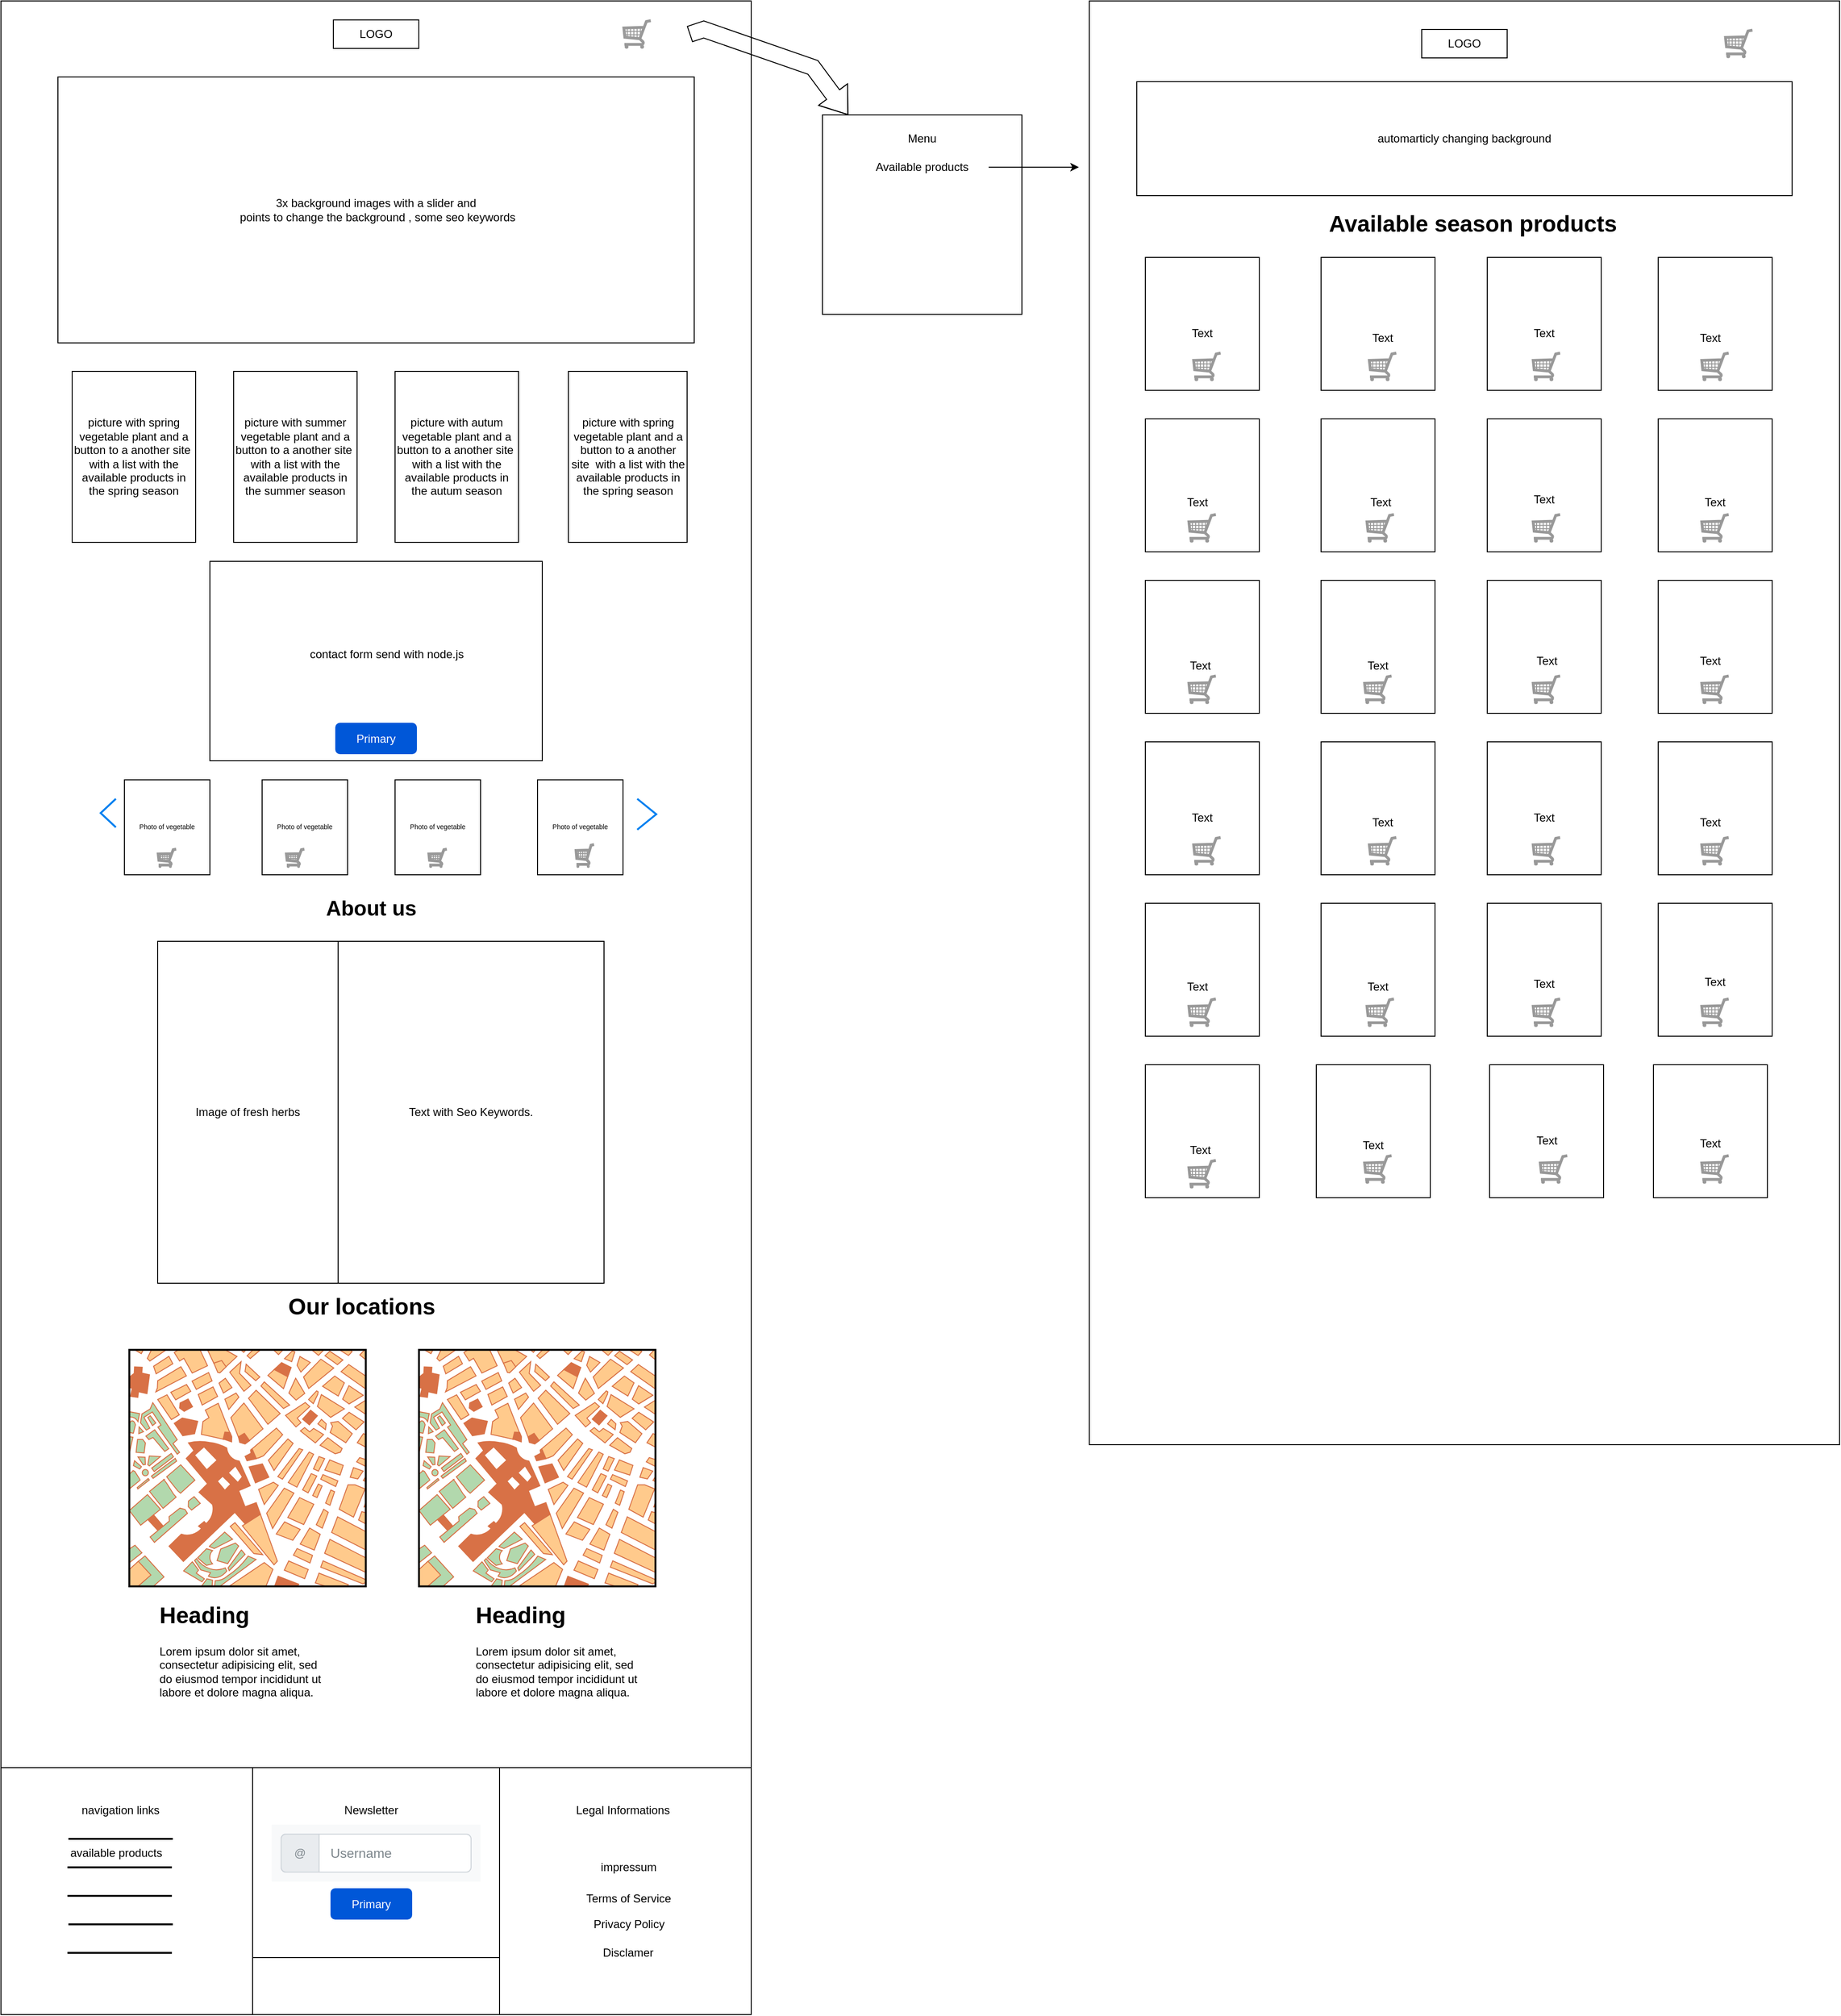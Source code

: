 <mxfile version="21.3.4" type="github">
  <diagram name="Page-1" id="hbl_of-68QhlwRTPB4iv">
    <mxGraphModel dx="2284" dy="1854" grid="1" gridSize="10" guides="1" tooltips="1" connect="1" arrows="1" fold="1" page="1" pageScale="1" pageWidth="850" pageHeight="1100" math="0" shadow="0">
      <root>
        <mxCell id="0" />
        <mxCell id="1" parent="0" />
        <mxCell id="JUChnPV1bCG0qRwm4uNy-1" value="&lt;h1 style=&quot;font-size: 22px;&quot; align=&quot;left&quot;&gt;&lt;b&gt;&amp;nbsp;&amp;nbsp;&amp;nbsp;&amp;nbsp;&amp;nbsp;&amp;nbsp;&amp;nbsp;&amp;nbsp;&amp;nbsp;&amp;nbsp;&amp;nbsp;&amp;nbsp;&amp;nbsp;&amp;nbsp;&amp;nbsp;&amp;nbsp;&amp;nbsp;&amp;nbsp;&amp;nbsp;&amp;nbsp;&amp;nbsp;&amp;nbsp;&amp;nbsp;&amp;nbsp;&amp;nbsp;&amp;nbsp;&amp;nbsp;&amp;nbsp;&amp;nbsp;&amp;nbsp;&amp;nbsp;&amp;nbsp;&amp;nbsp;&amp;nbsp;&amp;nbsp;&amp;nbsp;&amp;nbsp;&amp;nbsp;&amp;nbsp;&amp;nbsp;&amp;nbsp;&amp;nbsp;&amp;nbsp; Hot Products&lt;/b&gt;&lt;/h1&gt;" style="rounded=0;whiteSpace=wrap;html=1;align=left;" parent="1" vertex="1">
          <mxGeometry x="-115" y="-230" width="790" height="2120" as="geometry" />
        </mxCell>
        <mxCell id="JUChnPV1bCG0qRwm4uNy-2" value="LOGO" style="rounded=0;whiteSpace=wrap;html=1;" parent="1" vertex="1">
          <mxGeometry x="235" y="-210" width="90" height="30" as="geometry" />
        </mxCell>
        <mxCell id="JUChnPV1bCG0qRwm4uNy-3" value="&lt;div&gt;3x background images with a slider and&lt;br&gt;&lt;/div&gt;&lt;div&gt;&amp;nbsp;points to change the background , some seo keywords&lt;br&gt;&lt;/div&gt;" style="rounded=0;whiteSpace=wrap;html=1;" parent="1" vertex="1">
          <mxGeometry x="-55" y="-150" width="670" height="280" as="geometry" />
        </mxCell>
        <mxCell id="JUChnPV1bCG0qRwm4uNy-5" value="" style="verticalLabelPosition=bottom;shadow=0;dashed=0;align=center;html=1;verticalAlign=top;strokeWidth=1;shape=mxgraph.mockup.misc.shoppingCart;strokeColor=#999999;" parent="1" vertex="1">
          <mxGeometry x="1340" y="-90" width="30" height="30" as="geometry" />
        </mxCell>
        <mxCell id="JUChnPV1bCG0qRwm4uNy-7" value="" style="shape=image;html=1;verticalAlign=top;verticalLabelPosition=bottom;labelBackgroundColor=#ffffff;imageAspect=0;aspect=fixed;image=https://cdn3.iconfinder.com/data/icons/minimalisticons/28/burger-menu-1-128.png" parent="1" vertex="1">
          <mxGeometry x="580" y="-210" width="30" height="30" as="geometry" />
        </mxCell>
        <mxCell id="JUChnPV1bCG0qRwm4uNy-9" value="picture with spring vegetable plant and a button to a another site&amp;nbsp; with a list with the available products in the spring season" style="rounded=0;whiteSpace=wrap;html=1;shadow=0;" parent="1" vertex="1">
          <mxGeometry x="-40" y="160" width="130" height="180" as="geometry" />
        </mxCell>
        <mxCell id="JUChnPV1bCG0qRwm4uNy-37" value="picture with summer vegetable plant and a button to a another site&amp;nbsp; with a list with the available products in the summer season" style="rounded=0;whiteSpace=wrap;html=1;shadow=0;" parent="1" vertex="1">
          <mxGeometry x="130" y="160" width="130" height="180" as="geometry" />
        </mxCell>
        <mxCell id="JUChnPV1bCG0qRwm4uNy-38" value="picture with autum vegetable plant and a button to a another site&amp;nbsp; with a list with the available products in the autum season" style="rounded=0;whiteSpace=wrap;html=1;shadow=0;" parent="1" vertex="1">
          <mxGeometry x="300" y="160" width="130" height="180" as="geometry" />
        </mxCell>
        <mxCell id="JUChnPV1bCG0qRwm4uNy-40" value="picture with spring vegetable plant and a button to a another site&amp;nbsp; with a list with the available products in the spring season" style="rounded=0;whiteSpace=wrap;html=1;shadow=0;" parent="1" vertex="1">
          <mxGeometry x="482.5" y="160" width="125" height="180" as="geometry" />
        </mxCell>
        <mxCell id="JUChnPV1bCG0qRwm4uNy-42" value="&lt;div&gt;&amp;nbsp;&amp;nbsp;&amp;nbsp;&amp;nbsp;&amp;nbsp;&amp;nbsp;&amp;nbsp; &amp;nbsp; &amp;nbsp; &amp;nbsp; &amp;nbsp; &amp;nbsp; &amp;nbsp; &amp;nbsp; &amp;nbsp; &amp;nbsp; &amp;nbsp; &amp;nbsp;&amp;nbsp; contact form send with node.js&lt;/div&gt;&lt;div&gt;&lt;br&gt;&lt;/div&gt;" style="rounded=0;whiteSpace=wrap;html=1;align=left;" parent="1" vertex="1">
          <mxGeometry x="105" y="360" width="350" height="210" as="geometry" />
        </mxCell>
        <mxCell id="JUChnPV1bCG0qRwm4uNy-43" value="Primary" style="rounded=1;fillColor=#0057D8;strokeColor=none;html=1;whiteSpace=wrap;fontColor=#ffffff;align=center;verticalAlign=middle;fontStyle=0;fontSize=12;sketch=0;" parent="1" vertex="1">
          <mxGeometry x="237" y="530" width="86" height="33" as="geometry" />
        </mxCell>
        <mxCell id="JUChnPV1bCG0qRwm4uNy-48" value="" style="html=1;verticalLabelPosition=bottom;labelBackgroundColor=#ffffff;verticalAlign=top;shadow=0;dashed=0;strokeWidth=2;shape=mxgraph.ios7.misc.left;strokeColor=#0080f0;" parent="1" vertex="1">
          <mxGeometry x="-10" y="610" width="16" height="30" as="geometry" />
        </mxCell>
        <mxCell id="JUChnPV1bCG0qRwm4uNy-49" value="&lt;div style=&quot;font-size: 7px;&quot; align=&quot;center&quot;&gt;Photo of vegetable&lt;br&gt;&lt;/div&gt;" style="rounded=0;whiteSpace=wrap;html=1;" parent="1" vertex="1">
          <mxGeometry x="15" y="590" width="90" height="100" as="geometry" />
        </mxCell>
        <mxCell id="JUChnPV1bCG0qRwm4uNy-50" value="&lt;div style=&quot;font-size: 7px;&quot; align=&quot;center&quot;&gt;Photo of vegetable&lt;br&gt;&lt;/div&gt;" style="rounded=0;whiteSpace=wrap;html=1;" parent="1" vertex="1">
          <mxGeometry x="160" y="590" width="90" height="100" as="geometry" />
        </mxCell>
        <mxCell id="JUChnPV1bCG0qRwm4uNy-52" value="&lt;div style=&quot;font-size: 7px;&quot; align=&quot;center&quot;&gt;Photo of vegetable&lt;br&gt;&lt;/div&gt;" style="rounded=0;whiteSpace=wrap;html=1;" parent="1" vertex="1">
          <mxGeometry x="300" y="590" width="90" height="100" as="geometry" />
        </mxCell>
        <mxCell id="JUChnPV1bCG0qRwm4uNy-53" value="&lt;div style=&quot;font-size: 7px;&quot; align=&quot;center&quot;&gt;Photo of vegetable&lt;br&gt;&lt;/div&gt;" style="rounded=0;whiteSpace=wrap;html=1;labelBackgroundColor=default;" parent="1" vertex="1">
          <mxGeometry x="450" y="590" width="90" height="100" as="geometry" />
        </mxCell>
        <mxCell id="JUChnPV1bCG0qRwm4uNy-54" value="" style="html=1;verticalLabelPosition=bottom;labelBackgroundColor=#ffffff;verticalAlign=top;shadow=0;dashed=0;strokeWidth=2;shape=mxgraph.ios7.misc.right;strokeColor=#0080f0;" parent="1" vertex="1">
          <mxGeometry x="555" y="610" width="20" height="32.5" as="geometry" />
        </mxCell>
        <mxCell id="JUChnPV1bCG0qRwm4uNy-57" value="" style="verticalLabelPosition=bottom;shadow=0;dashed=0;align=center;html=1;verticalAlign=top;strokeWidth=1;shape=mxgraph.mockup.misc.shoppingCart;strokeColor=#999999;" parent="1" vertex="1">
          <mxGeometry x="50" y="662.5" width="20" height="20" as="geometry" />
        </mxCell>
        <mxCell id="JUChnPV1bCG0qRwm4uNy-58" value="" style="verticalLabelPosition=bottom;shadow=0;dashed=0;align=center;html=1;verticalAlign=top;strokeWidth=1;shape=mxgraph.mockup.misc.shoppingCart;strokeColor=#999999;" parent="1" vertex="1">
          <mxGeometry x="185" y="662.5" width="20" height="20" as="geometry" />
        </mxCell>
        <mxCell id="JUChnPV1bCG0qRwm4uNy-59" value="" style="verticalLabelPosition=bottom;shadow=0;dashed=0;align=center;html=1;verticalAlign=top;strokeWidth=1;shape=mxgraph.mockup.misc.shoppingCart;strokeColor=#999999;" parent="1" vertex="1">
          <mxGeometry x="335" y="662.5" width="20" height="20" as="geometry" />
        </mxCell>
        <mxCell id="JUChnPV1bCG0qRwm4uNy-61" value="" style="verticalLabelPosition=bottom;shadow=0;dashed=0;align=center;html=1;verticalAlign=top;strokeWidth=1;shape=mxgraph.mockup.misc.shoppingCart;strokeColor=#999999;" parent="1" vertex="1">
          <mxGeometry x="490" y="657.5" width="20" height="25" as="geometry" />
        </mxCell>
        <mxCell id="JUChnPV1bCG0qRwm4uNy-63" value="&lt;h1 style=&quot;font-size: 23px;&quot;&gt;&lt;font size=&quot;1&quot;&gt;&lt;b&gt;&lt;font style=&quot;font-size: 22px;&quot;&gt;About us&lt;/font&gt;&lt;/b&gt;&lt;/font&gt;&lt;/h1&gt;" style="text;html=1;strokeColor=none;fillColor=none;align=center;verticalAlign=middle;whiteSpace=wrap;rounded=0;" parent="1" vertex="1">
          <mxGeometry x="195" y="710" width="160" height="30" as="geometry" />
        </mxCell>
        <mxCell id="JUChnPV1bCG0qRwm4uNy-64" value="Image of fresh herbs" style="rounded=0;whiteSpace=wrap;html=1;" parent="1" vertex="1">
          <mxGeometry x="50" y="760" width="190" height="360" as="geometry" />
        </mxCell>
        <mxCell id="JUChnPV1bCG0qRwm4uNy-65" value="Text with Seo Keywords." style="rounded=0;whiteSpace=wrap;html=1;" parent="1" vertex="1">
          <mxGeometry x="240" y="760" width="280" height="360" as="geometry" />
        </mxCell>
        <mxCell id="JUChnPV1bCG0qRwm4uNy-70" value="" style="verticalLabelPosition=bottom;shadow=0;dashed=0;align=center;html=1;verticalAlign=top;strokeWidth=1;shape=mxgraph.mockup.misc.map;" parent="1" vertex="1">
          <mxGeometry x="20" y="1190" width="250" height="250" as="geometry" />
        </mxCell>
        <mxCell id="JUChnPV1bCG0qRwm4uNy-71" value="" style="verticalLabelPosition=bottom;shadow=0;dashed=0;align=center;html=1;verticalAlign=top;strokeWidth=1;shape=mxgraph.mockup.misc.map;" parent="1" vertex="1">
          <mxGeometry x="325" y="1190" width="250" height="250" as="geometry" />
        </mxCell>
        <mxCell id="JUChnPV1bCG0qRwm4uNy-74" value="&lt;h1&gt;Heading&lt;/h1&gt;&lt;p&gt;Lorem ipsum dolor sit amet, consectetur adipisicing elit, sed do eiusmod tempor incididunt ut labore et dolore magna aliqua.&lt;/p&gt;" style="text;html=1;strokeColor=none;fillColor=none;spacing=5;spacingTop=-20;whiteSpace=wrap;overflow=hidden;rounded=0;" parent="1" vertex="1">
          <mxGeometry x="47" y="1450" width="190" height="120" as="geometry" />
        </mxCell>
        <mxCell id="JUChnPV1bCG0qRwm4uNy-75" value="&lt;h1&gt;Heading&lt;/h1&gt;&lt;p&gt;Lorem ipsum dolor sit amet, consectetur adipisicing elit, sed do eiusmod tempor incididunt ut labore et dolore magna aliqua.&lt;/p&gt;" style="text;html=1;strokeColor=none;fillColor=none;spacing=5;spacingTop=-20;whiteSpace=wrap;overflow=hidden;rounded=0;" parent="1" vertex="1">
          <mxGeometry x="380" y="1450" width="190" height="120" as="geometry" />
        </mxCell>
        <mxCell id="JUChnPV1bCG0qRwm4uNy-77" value="" style="rounded=0;whiteSpace=wrap;html=1;movable=0;resizable=0;rotatable=0;deletable=0;editable=0;locked=1;connectable=0;" parent="1" vertex="1">
          <mxGeometry x="-115" y="1630" width="790" height="260" as="geometry" />
        </mxCell>
        <mxCell id="JUChnPV1bCG0qRwm4uNy-83" value="" style="rounded=0;whiteSpace=wrap;html=1;" parent="1" vertex="1">
          <mxGeometry x="410" y="1630" width="265" height="260" as="geometry" />
        </mxCell>
        <mxCell id="JUChnPV1bCG0qRwm4uNy-85" value="" style="rounded=0;whiteSpace=wrap;html=1;" parent="1" vertex="1">
          <mxGeometry x="-115" y="1630" width="265" height="260" as="geometry" />
        </mxCell>
        <mxCell id="JUChnPV1bCG0qRwm4uNy-87" value="&lt;div&gt;navigation links&lt;/div&gt;" style="text;html=1;strokeColor=none;fillColor=none;align=center;verticalAlign=middle;whiteSpace=wrap;rounded=0;" parent="1" vertex="1">
          <mxGeometry x="-39" y="1660" width="100" height="30" as="geometry" />
        </mxCell>
        <mxCell id="JUChnPV1bCG0qRwm4uNy-89" value="" style="line;strokeWidth=2;direction=south;html=1;rotation=90;" parent="1" vertex="1">
          <mxGeometry x="6" y="1650" width="10" height="110" as="geometry" />
        </mxCell>
        <mxCell id="JUChnPV1bCG0qRwm4uNy-90" value="" style="line;strokeWidth=2;direction=south;html=1;rotation=90;" parent="1" vertex="1">
          <mxGeometry x="5" y="1680" width="10" height="110" as="geometry" />
        </mxCell>
        <mxCell id="JUChnPV1bCG0qRwm4uNy-91" value="" style="line;strokeWidth=2;direction=south;html=1;rotation=90;" parent="1" vertex="1">
          <mxGeometry x="5" y="1710" width="10" height="110" as="geometry" />
        </mxCell>
        <mxCell id="JUChnPV1bCG0qRwm4uNy-93" value="" style="line;strokeWidth=2;direction=south;html=1;rotation=90;" parent="1" vertex="1">
          <mxGeometry x="6" y="1740" width="10" height="110" as="geometry" />
        </mxCell>
        <mxCell id="JUChnPV1bCG0qRwm4uNy-94" value="" style="line;strokeWidth=2;direction=south;html=1;rotation=90;" parent="1" vertex="1">
          <mxGeometry x="5" y="1770" width="10" height="110" as="geometry" />
        </mxCell>
        <mxCell id="JUChnPV1bCG0qRwm4uNy-95" value="&lt;div&gt;Newsletter&lt;/div&gt;" style="text;html=1;strokeColor=none;fillColor=none;align=center;verticalAlign=middle;whiteSpace=wrap;rounded=0;" parent="1" vertex="1">
          <mxGeometry x="245" y="1660" width="60" height="30" as="geometry" />
        </mxCell>
        <mxCell id="JUChnPV1bCG0qRwm4uNy-96" value="" style="html=1;shadow=0;dashed=0;fillColor=#F8F9FA;strokeColor=none;fontSize=16;fontColor=#181819;align=left;spacing=15;" parent="1" vertex="1">
          <mxGeometry x="170" y="1690" width="220" height="60" as="geometry" />
        </mxCell>
        <mxCell id="JUChnPV1bCG0qRwm4uNy-97" value="Username" style="html=1;shadow=0;dashed=0;shape=mxgraph.bootstrap.rrect;rSize=5;strokeColor=#CED4DA;html=1;whiteSpace=wrap;fillColor=#FFFFFF;fontColor=#7D868C;align=left;spacingLeft=50;fontSize=14;" parent="JUChnPV1bCG0qRwm4uNy-96" vertex="1">
          <mxGeometry width="200" height="40" relative="1" as="geometry">
            <mxPoint x="10" y="10" as="offset" />
          </mxGeometry>
        </mxCell>
        <mxCell id="JUChnPV1bCG0qRwm4uNy-98" value="@" style="html=1;shadow=0;dashed=0;shape=mxgraph.bootstrap.leftButton;strokeColor=inherit;gradientColor=inherit;fontColor=inherit;fillColor=#E9ECEF;rSize=5;perimeter=none;whiteSpace=wrap;resizeHeight=1;" parent="JUChnPV1bCG0qRwm4uNy-97" vertex="1">
          <mxGeometry width="40" height="40" relative="1" as="geometry" />
        </mxCell>
        <mxCell id="JUChnPV1bCG0qRwm4uNy-99" value="Primary" style="rounded=1;fillColor=#0057D8;strokeColor=none;html=1;whiteSpace=wrap;fontColor=#ffffff;align=center;verticalAlign=middle;fontStyle=0;fontSize=12;sketch=0;" parent="1" vertex="1">
          <mxGeometry x="232" y="1757" width="86" height="33" as="geometry" />
        </mxCell>
        <mxCell id="JUChnPV1bCG0qRwm4uNy-100" value="Legal Informations" style="text;html=1;strokeColor=none;fillColor=none;align=center;verticalAlign=middle;whiteSpace=wrap;rounded=0;" parent="1" vertex="1">
          <mxGeometry x="455" y="1660" width="170" height="30" as="geometry" />
        </mxCell>
        <mxCell id="JUChnPV1bCG0qRwm4uNy-101" value="impressum" style="text;html=1;strokeColor=none;fillColor=none;align=center;verticalAlign=middle;whiteSpace=wrap;rounded=0;" parent="1" vertex="1">
          <mxGeometry x="516" y="1720" width="60" height="30" as="geometry" />
        </mxCell>
        <mxCell id="JUChnPV1bCG0qRwm4uNy-102" value="&#xa;Terms of Service &#xa;&#xa;" style="text;html=1;strokeColor=none;fillColor=none;align=center;verticalAlign=middle;whiteSpace=wrap;rounded=0;" parent="1" vertex="1">
          <mxGeometry x="491" y="1760" width="110" height="30" as="geometry" />
        </mxCell>
        <mxCell id="JUChnPV1bCG0qRwm4uNy-104" value="Privacy Policy" style="text;html=1;strokeColor=none;fillColor=none;align=center;verticalAlign=middle;whiteSpace=wrap;rounded=0;" parent="1" vertex="1">
          <mxGeometry x="484.5" y="1780" width="123" height="30" as="geometry" />
        </mxCell>
        <mxCell id="JUChnPV1bCG0qRwm4uNy-105" value="Disclamer" style="text;html=1;strokeColor=none;fillColor=none;align=center;verticalAlign=middle;whiteSpace=wrap;rounded=0;" parent="1" vertex="1">
          <mxGeometry x="493.5" y="1810" width="103" height="30" as="geometry" />
        </mxCell>
        <mxCell id="M7QnpnwaKDsf6OKi_bXH-1" value="" style="shape=flexArrow;endArrow=classic;html=1;rounded=0;width=17;endSize=8.4;exitX=1;exitY=0.5;exitDx=0;exitDy=0;" edge="1" parent="1" source="JUChnPV1bCG0qRwm4uNy-7" target="M7QnpnwaKDsf6OKi_bXH-2">
          <mxGeometry width="50" height="50" relative="1" as="geometry">
            <mxPoint x="615" y="-180" as="sourcePoint" />
            <mxPoint x="870" y="-130" as="targetPoint" />
            <Array as="points">
              <mxPoint x="625" y="-200" />
              <mxPoint x="740" y="-160" />
            </Array>
          </mxGeometry>
        </mxCell>
        <mxCell id="M7QnpnwaKDsf6OKi_bXH-2" value="&lt;span style=&quot;white-space: pre;&quot;&gt; &lt;/span&gt;" style="rounded=0;whiteSpace=wrap;html=1;" vertex="1" parent="1">
          <mxGeometry x="750" y="-110" width="210" height="210" as="geometry" />
        </mxCell>
        <mxCell id="M7QnpnwaKDsf6OKi_bXH-3" value="Menu" style="text;html=1;strokeColor=none;fillColor=none;align=center;verticalAlign=middle;whiteSpace=wrap;rounded=0;" vertex="1" parent="1">
          <mxGeometry x="825" y="-100" width="60" height="30" as="geometry" />
        </mxCell>
        <mxCell id="M7QnpnwaKDsf6OKi_bXH-5" value="Available products" style="text;html=1;strokeColor=none;fillColor=none;align=center;verticalAlign=middle;whiteSpace=wrap;rounded=0;" vertex="1" parent="1">
          <mxGeometry x="785" y="-70" width="140" height="30" as="geometry" />
        </mxCell>
        <mxCell id="M7QnpnwaKDsf6OKi_bXH-7" value="" style="endArrow=classic;html=1;rounded=0;exitX=1;exitY=0.5;exitDx=0;exitDy=0;" edge="1" parent="1" source="M7QnpnwaKDsf6OKi_bXH-5">
          <mxGeometry width="50" height="50" relative="1" as="geometry">
            <mxPoint x="930" y="-55" as="sourcePoint" />
            <mxPoint x="1020" y="-55" as="targetPoint" />
          </mxGeometry>
        </mxCell>
        <mxCell id="M7QnpnwaKDsf6OKi_bXH-9" value="&lt;h1 style=&quot;font-size: 22px;&quot; align=&quot;left&quot;&gt;&lt;b&gt;&amp;nbsp;&amp;nbsp;&amp;nbsp;&amp;nbsp;&amp;nbsp;&amp;nbsp;&amp;nbsp;&amp;nbsp;&amp;nbsp;&amp;nbsp;&amp;nbsp;&amp;nbsp;&amp;nbsp;&amp;nbsp;&amp;nbsp;&amp;nbsp;&amp;nbsp;&amp;nbsp;&amp;nbsp;&amp;nbsp;&amp;nbsp;&amp;nbsp;&amp;nbsp;&amp;nbsp;&amp;nbsp;&amp;nbsp;&amp;nbsp;&amp;nbsp;&amp;nbsp;&amp;nbsp;&amp;nbsp;&amp;nbsp;&amp;nbsp;&amp;nbsp;&amp;nbsp;&amp;nbsp;&amp;nbsp;&amp;nbsp;&amp;nbsp;&amp;nbsp;&amp;nbsp;&amp;nbsp; &lt;br&gt;&lt;/b&gt;&lt;/h1&gt;" style="rounded=0;whiteSpace=wrap;html=1;align=left;" vertex="1" parent="1">
          <mxGeometry x="1031" y="-230" width="790" height="1520" as="geometry" />
        </mxCell>
        <mxCell id="M7QnpnwaKDsf6OKi_bXH-10" value="LOGO" style="rounded=0;whiteSpace=wrap;html=1;" vertex="1" parent="1">
          <mxGeometry x="1381" y="-200" width="90" height="30" as="geometry" />
        </mxCell>
        <mxCell id="M7QnpnwaKDsf6OKi_bXH-11" value="" style="verticalLabelPosition=bottom;shadow=0;dashed=0;align=center;html=1;verticalAlign=top;strokeWidth=1;shape=mxgraph.mockup.misc.shoppingCart;strokeColor=#999999;" vertex="1" parent="1">
          <mxGeometry x="540" y="-210" width="30" height="30" as="geometry" />
        </mxCell>
        <mxCell id="M7QnpnwaKDsf6OKi_bXH-13" value="automarticly changing background" style="rounded=0;whiteSpace=wrap;html=1;" vertex="1" parent="1">
          <mxGeometry x="1081" y="-145" width="690" height="120" as="geometry" />
        </mxCell>
        <mxCell id="M7QnpnwaKDsf6OKi_bXH-14" value="" style="shape=image;html=1;verticalAlign=top;verticalLabelPosition=bottom;labelBackgroundColor=#ffffff;imageAspect=0;aspect=fixed;image=https://cdn3.iconfinder.com/data/icons/minimalisticons/28/burger-menu-1-128.png" vertex="1" parent="1">
          <mxGeometry x="1730" y="-200" width="30" height="30" as="geometry" />
        </mxCell>
        <mxCell id="M7QnpnwaKDsf6OKi_bXH-16" value="" style="rounded=0;whiteSpace=wrap;html=1;" vertex="1" parent="1">
          <mxGeometry x="1090" y="40" width="120" height="140" as="geometry" />
        </mxCell>
        <mxCell id="M7QnpnwaKDsf6OKi_bXH-17" value="" style="rounded=0;whiteSpace=wrap;html=1;" vertex="1" parent="1">
          <mxGeometry x="1275" y="40" width="120" height="140" as="geometry" />
        </mxCell>
        <mxCell id="M7QnpnwaKDsf6OKi_bXH-18" value="" style="rounded=0;whiteSpace=wrap;html=1;" vertex="1" parent="1">
          <mxGeometry x="1450" y="40" width="120" height="140" as="geometry" />
        </mxCell>
        <mxCell id="M7QnpnwaKDsf6OKi_bXH-19" value="" style="rounded=0;whiteSpace=wrap;html=1;" vertex="1" parent="1">
          <mxGeometry x="1630" y="40" width="120" height="140" as="geometry" />
        </mxCell>
        <mxCell id="M7QnpnwaKDsf6OKi_bXH-20" value="&lt;h1&gt;Available season products&lt;/h1&gt;" style="text;html=1;strokeColor=none;fillColor=none;align=center;verticalAlign=middle;whiteSpace=wrap;rounded=0;" vertex="1" parent="1">
          <mxGeometry x="1265" y="-10" width="340" height="30" as="geometry" />
        </mxCell>
        <mxCell id="M7QnpnwaKDsf6OKi_bXH-21" value="" style="shape=image;html=1;verticalAlign=top;verticalLabelPosition=bottom;labelBackgroundColor=#ffffff;imageAspect=0;aspect=fixed;image=https://cdn4.iconfinder.com/data/icons/fruits-and-veggies-2/219/fruits-and-veggies-icons_apple-128.png" vertex="1" parent="1">
          <mxGeometry x="1125" y="50" width="50" height="50" as="geometry" />
        </mxCell>
        <mxCell id="M7QnpnwaKDsf6OKi_bXH-22" value="" style="shape=image;html=1;verticalAlign=top;verticalLabelPosition=bottom;labelBackgroundColor=#ffffff;imageAspect=0;aspect=fixed;image=https://cdn4.iconfinder.com/data/icons/fruits-and-veggies-2/242/fruits-and-veggies-icons_orange-128.png" vertex="1" parent="1">
          <mxGeometry x="1310" y="50" width="55" height="55" as="geometry" />
        </mxCell>
        <mxCell id="M7QnpnwaKDsf6OKi_bXH-24" value="" style="shape=image;html=1;verticalAlign=top;verticalLabelPosition=bottom;labelBackgroundColor=#ffffff;imageAspect=0;aspect=fixed;image=https://cdn4.iconfinder.com/data/icons/fruits-and-veggies-2/196/fruits-and-veggies-icons_peach-128.png" vertex="1" parent="1">
          <mxGeometry x="1485" y="52.5" width="50" height="50" as="geometry" />
        </mxCell>
        <mxCell id="M7QnpnwaKDsf6OKi_bXH-25" value="" style="shape=image;html=1;verticalAlign=top;verticalLabelPosition=bottom;labelBackgroundColor=#ffffff;imageAspect=0;aspect=fixed;image=https://cdn4.iconfinder.com/data/icons/fruits-and-veggies-2/180/fruits-and-veggies-icons_kiwi-128.png" vertex="1" parent="1">
          <mxGeometry x="1665" y="55" width="50" height="50" as="geometry" />
        </mxCell>
        <mxCell id="M7QnpnwaKDsf6OKi_bXH-27" value="" style="verticalLabelPosition=bottom;shadow=0;dashed=0;align=center;html=1;verticalAlign=top;strokeWidth=1;shape=mxgraph.mockup.misc.shoppingCart;strokeColor=#999999;" vertex="1" parent="1">
          <mxGeometry x="1700" y="-200" width="30" height="30" as="geometry" />
        </mxCell>
        <mxCell id="M7QnpnwaKDsf6OKi_bXH-28" value="" style="verticalLabelPosition=bottom;shadow=0;dashed=0;align=center;html=1;verticalAlign=top;strokeWidth=1;shape=mxgraph.mockup.misc.shoppingCart;strokeColor=#999999;" vertex="1" parent="1">
          <mxGeometry x="1675" y="140" width="30" height="30" as="geometry" />
        </mxCell>
        <mxCell id="M7QnpnwaKDsf6OKi_bXH-29" value="" style="verticalLabelPosition=bottom;shadow=0;dashed=0;align=center;html=1;verticalAlign=top;strokeWidth=1;shape=mxgraph.mockup.misc.shoppingCart;strokeColor=#999999;" vertex="1" parent="1">
          <mxGeometry x="1497.5" y="140" width="30" height="30" as="geometry" />
        </mxCell>
        <mxCell id="M7QnpnwaKDsf6OKi_bXH-30" value="" style="verticalLabelPosition=bottom;shadow=0;dashed=0;align=center;html=1;verticalAlign=top;strokeWidth=1;shape=mxgraph.mockup.misc.shoppingCart;strokeColor=#999999;" vertex="1" parent="1">
          <mxGeometry x="1325" y="140" width="30" height="30" as="geometry" />
        </mxCell>
        <mxCell id="M7QnpnwaKDsf6OKi_bXH-31" value="" style="verticalLabelPosition=bottom;shadow=0;dashed=0;align=center;html=1;verticalAlign=top;strokeWidth=1;shape=mxgraph.mockup.misc.shoppingCart;strokeColor=#999999;" vertex="1" parent="1">
          <mxGeometry x="1140" y="140" width="30" height="30" as="geometry" />
        </mxCell>
        <mxCell id="M7QnpnwaKDsf6OKi_bXH-32" value="Text" style="text;html=1;strokeColor=none;fillColor=none;align=center;verticalAlign=middle;whiteSpace=wrap;rounded=0;" vertex="1" parent="1">
          <mxGeometry x="1120" y="105" width="60" height="30" as="geometry" />
        </mxCell>
        <mxCell id="M7QnpnwaKDsf6OKi_bXH-33" value="Text" style="text;html=1;strokeColor=none;fillColor=none;align=center;verticalAlign=middle;whiteSpace=wrap;rounded=0;" vertex="1" parent="1">
          <mxGeometry x="1310" y="110" width="60" height="30" as="geometry" />
        </mxCell>
        <mxCell id="M7QnpnwaKDsf6OKi_bXH-34" value="Text" style="text;html=1;strokeColor=none;fillColor=none;align=center;verticalAlign=middle;whiteSpace=wrap;rounded=0;" vertex="1" parent="1">
          <mxGeometry x="1480" y="105" width="60" height="30" as="geometry" />
        </mxCell>
        <mxCell id="M7QnpnwaKDsf6OKi_bXH-35" value="Text" style="text;html=1;strokeColor=none;fillColor=none;align=center;verticalAlign=middle;whiteSpace=wrap;rounded=0;" vertex="1" parent="1">
          <mxGeometry x="1655" y="110" width="60" height="30" as="geometry" />
        </mxCell>
        <mxCell id="M7QnpnwaKDsf6OKi_bXH-36" value="" style="rounded=0;whiteSpace=wrap;html=1;" vertex="1" parent="1">
          <mxGeometry x="1090" y="210" width="120" height="140" as="geometry" />
        </mxCell>
        <mxCell id="M7QnpnwaKDsf6OKi_bXH-37" value="" style="rounded=0;whiteSpace=wrap;html=1;" vertex="1" parent="1">
          <mxGeometry x="1275" y="210" width="120" height="140" as="geometry" />
        </mxCell>
        <mxCell id="M7QnpnwaKDsf6OKi_bXH-38" value="" style="rounded=0;whiteSpace=wrap;html=1;" vertex="1" parent="1">
          <mxGeometry x="1450" y="210" width="120" height="140" as="geometry" />
        </mxCell>
        <mxCell id="M7QnpnwaKDsf6OKi_bXH-39" value="" style="rounded=0;whiteSpace=wrap;html=1;" vertex="1" parent="1">
          <mxGeometry x="1630" y="210" width="120" height="140" as="geometry" />
        </mxCell>
        <mxCell id="M7QnpnwaKDsf6OKi_bXH-40" value="" style="rounded=0;whiteSpace=wrap;html=1;" vertex="1" parent="1">
          <mxGeometry x="1630" y="380" width="120" height="140" as="geometry" />
        </mxCell>
        <mxCell id="M7QnpnwaKDsf6OKi_bXH-41" value="" style="rounded=0;whiteSpace=wrap;html=1;" vertex="1" parent="1">
          <mxGeometry x="1450" y="380" width="120" height="140" as="geometry" />
        </mxCell>
        <mxCell id="M7QnpnwaKDsf6OKi_bXH-42" value="" style="rounded=0;whiteSpace=wrap;html=1;" vertex="1" parent="1">
          <mxGeometry x="1275" y="380" width="120" height="140" as="geometry" />
        </mxCell>
        <mxCell id="M7QnpnwaKDsf6OKi_bXH-43" value="" style="rounded=0;whiteSpace=wrap;html=1;" vertex="1" parent="1">
          <mxGeometry x="1090" y="380" width="120" height="140" as="geometry" />
        </mxCell>
        <mxCell id="M7QnpnwaKDsf6OKi_bXH-44" value="" style="rounded=0;whiteSpace=wrap;html=1;" vertex="1" parent="1">
          <mxGeometry x="1630" y="550" width="120" height="140" as="geometry" />
        </mxCell>
        <mxCell id="M7QnpnwaKDsf6OKi_bXH-45" value="" style="rounded=0;whiteSpace=wrap;html=1;" vertex="1" parent="1">
          <mxGeometry x="1450" y="550" width="120" height="140" as="geometry" />
        </mxCell>
        <mxCell id="M7QnpnwaKDsf6OKi_bXH-47" value="" style="rounded=0;whiteSpace=wrap;html=1;" vertex="1" parent="1">
          <mxGeometry x="1090" y="550" width="120" height="140" as="geometry" />
        </mxCell>
        <mxCell id="M7QnpnwaKDsf6OKi_bXH-48" value="" style="rounded=0;whiteSpace=wrap;html=1;" vertex="1" parent="1">
          <mxGeometry x="1090" y="720" width="120" height="140" as="geometry" />
        </mxCell>
        <mxCell id="M7QnpnwaKDsf6OKi_bXH-50" value="" style="rounded=0;whiteSpace=wrap;html=1;" vertex="1" parent="1">
          <mxGeometry x="1450" y="720" width="120" height="140" as="geometry" />
        </mxCell>
        <mxCell id="M7QnpnwaKDsf6OKi_bXH-51" value="" style="rounded=0;whiteSpace=wrap;html=1;" vertex="1" parent="1">
          <mxGeometry x="1630" y="720" width="120" height="140" as="geometry" />
        </mxCell>
        <mxCell id="M7QnpnwaKDsf6OKi_bXH-52" value="" style="shape=image;html=1;verticalAlign=top;verticalLabelPosition=bottom;labelBackgroundColor=#ffffff;imageAspect=0;aspect=fixed;image=https://cdn4.iconfinder.com/data/icons/fruits-and-veggies-2/180/fruits-and-veggies-icons_kiwi-128.png;direction=south;" vertex="1" parent="1">
          <mxGeometry x="1120" y="230" width="50" height="50" as="geometry" />
        </mxCell>
        <mxCell id="M7QnpnwaKDsf6OKi_bXH-53" value="" style="shape=image;html=1;verticalAlign=top;verticalLabelPosition=bottom;labelBackgroundColor=#ffffff;imageAspect=0;aspect=fixed;image=https://cdn4.iconfinder.com/data/icons/fruits-and-veggies-2/219/fruits-and-veggies-icons_apple-128.png" vertex="1" parent="1">
          <mxGeometry x="1310" y="227.5" width="50" height="50" as="geometry" />
        </mxCell>
        <mxCell id="M7QnpnwaKDsf6OKi_bXH-54" value="" style="shape=image;html=1;verticalAlign=top;verticalLabelPosition=bottom;labelBackgroundColor=#ffffff;imageAspect=0;aspect=fixed;image=https://cdn4.iconfinder.com/data/icons/fruits-and-veggies-2/242/fruits-and-veggies-icons_orange-128.png" vertex="1" parent="1">
          <mxGeometry x="1485" y="222.5" width="55" height="55" as="geometry" />
        </mxCell>
        <mxCell id="M7QnpnwaKDsf6OKi_bXH-55" value="" style="shape=image;html=1;verticalAlign=top;verticalLabelPosition=bottom;labelBackgroundColor=#ffffff;imageAspect=0;aspect=fixed;image=https://cdn4.iconfinder.com/data/icons/fruits-and-veggies-2/196/fruits-and-veggies-icons_peach-128.png" vertex="1" parent="1">
          <mxGeometry x="1665" y="230" width="50" height="50" as="geometry" />
        </mxCell>
        <mxCell id="M7QnpnwaKDsf6OKi_bXH-56" value="" style="shape=image;html=1;verticalAlign=top;verticalLabelPosition=bottom;labelBackgroundColor=#ffffff;imageAspect=0;aspect=fixed;image=https://cdn4.iconfinder.com/data/icons/fruits-and-veggies-2/219/fruits-and-veggies-icons_apple-128.png" vertex="1" parent="1">
          <mxGeometry x="1665" y="400" width="50" height="50" as="geometry" />
        </mxCell>
        <mxCell id="M7QnpnwaKDsf6OKi_bXH-57" value="Text" style="text;html=1;strokeColor=none;fillColor=none;align=center;verticalAlign=middle;whiteSpace=wrap;rounded=0;" vertex="1" parent="1">
          <mxGeometry x="1115" y="282.5" width="60" height="30" as="geometry" />
        </mxCell>
        <mxCell id="M7QnpnwaKDsf6OKi_bXH-58" value="Text" style="text;html=1;strokeColor=none;fillColor=none;align=center;verticalAlign=middle;whiteSpace=wrap;rounded=0;" vertex="1" parent="1">
          <mxGeometry x="1307.5" y="282.5" width="60" height="30" as="geometry" />
        </mxCell>
        <mxCell id="M7QnpnwaKDsf6OKi_bXH-59" value="Text" style="text;html=1;strokeColor=none;fillColor=none;align=center;verticalAlign=middle;whiteSpace=wrap;rounded=0;" vertex="1" parent="1">
          <mxGeometry x="1480" y="280" width="60" height="30" as="geometry" />
        </mxCell>
        <mxCell id="M7QnpnwaKDsf6OKi_bXH-60" value="Text" style="text;html=1;strokeColor=none;fillColor=none;align=center;verticalAlign=middle;whiteSpace=wrap;rounded=0;" vertex="1" parent="1">
          <mxGeometry x="1660" y="282.5" width="60" height="30" as="geometry" />
        </mxCell>
        <mxCell id="M7QnpnwaKDsf6OKi_bXH-61" value="" style="verticalLabelPosition=bottom;shadow=0;dashed=0;align=center;html=1;verticalAlign=top;strokeWidth=1;shape=mxgraph.mockup.misc.shoppingCart;strokeColor=#999999;" vertex="1" parent="1">
          <mxGeometry x="1135" y="310" width="30" height="30" as="geometry" />
        </mxCell>
        <mxCell id="M7QnpnwaKDsf6OKi_bXH-62" value="" style="verticalLabelPosition=bottom;shadow=0;dashed=0;align=center;html=1;verticalAlign=top;strokeWidth=1;shape=mxgraph.mockup.misc.shoppingCart;strokeColor=#999999;" vertex="1" parent="1">
          <mxGeometry x="1322.5" y="310" width="30" height="30" as="geometry" />
        </mxCell>
        <mxCell id="M7QnpnwaKDsf6OKi_bXH-63" value="" style="verticalLabelPosition=bottom;shadow=0;dashed=0;align=center;html=1;verticalAlign=top;strokeWidth=1;shape=mxgraph.mockup.misc.shoppingCart;strokeColor=#999999;" vertex="1" parent="1">
          <mxGeometry x="1497.5" y="310" width="30" height="30" as="geometry" />
        </mxCell>
        <mxCell id="M7QnpnwaKDsf6OKi_bXH-64" value="" style="verticalLabelPosition=bottom;shadow=0;dashed=0;align=center;html=1;verticalAlign=top;strokeWidth=1;shape=mxgraph.mockup.misc.shoppingCart;strokeColor=#999999;" vertex="1" parent="1">
          <mxGeometry x="1675" y="310" width="30" height="30" as="geometry" />
        </mxCell>
        <mxCell id="M7QnpnwaKDsf6OKi_bXH-65" value="" style="shape=image;html=1;verticalAlign=top;verticalLabelPosition=bottom;labelBackgroundColor=#ffffff;imageAspect=0;aspect=fixed;image=https://cdn4.iconfinder.com/data/icons/fruits-and-veggies-2/180/fruits-and-veggies-icons_kiwi-128.png;direction=south;" vertex="1" parent="1">
          <mxGeometry x="1487.5" y="400" width="50" height="50" as="geometry" />
        </mxCell>
        <mxCell id="M7QnpnwaKDsf6OKi_bXH-66" value="" style="shape=image;html=1;verticalAlign=top;verticalLabelPosition=bottom;labelBackgroundColor=#ffffff;imageAspect=0;aspect=fixed;image=https://cdn4.iconfinder.com/data/icons/fruits-and-veggies-2/196/fruits-and-veggies-icons_peach-128.png" vertex="1" parent="1">
          <mxGeometry x="1310" y="400" width="50" height="50" as="geometry" />
        </mxCell>
        <mxCell id="M7QnpnwaKDsf6OKi_bXH-67" value="" style="shape=image;html=1;verticalAlign=top;verticalLabelPosition=bottom;labelBackgroundColor=#ffffff;imageAspect=0;aspect=fixed;image=https://cdn4.iconfinder.com/data/icons/fruits-and-veggies-2/242/fruits-and-veggies-icons_orange-128.png" vertex="1" parent="1">
          <mxGeometry x="1122.5" y="397.5" width="55" height="55" as="geometry" />
        </mxCell>
        <mxCell id="M7QnpnwaKDsf6OKi_bXH-68" value="" style="verticalLabelPosition=bottom;shadow=0;dashed=0;align=center;html=1;verticalAlign=top;strokeWidth=1;shape=mxgraph.mockup.misc.shoppingCart;strokeColor=#999999;" vertex="1" parent="1">
          <mxGeometry x="1135" y="480" width="30" height="30" as="geometry" />
        </mxCell>
        <mxCell id="M7QnpnwaKDsf6OKi_bXH-69" value="" style="verticalLabelPosition=bottom;shadow=0;dashed=0;align=center;html=1;verticalAlign=top;strokeWidth=1;shape=mxgraph.mockup.misc.shoppingCart;strokeColor=#999999;" vertex="1" parent="1">
          <mxGeometry x="1320" y="480" width="30" height="30" as="geometry" />
        </mxCell>
        <mxCell id="M7QnpnwaKDsf6OKi_bXH-70" value="" style="verticalLabelPosition=bottom;shadow=0;dashed=0;align=center;html=1;verticalAlign=top;strokeWidth=1;shape=mxgraph.mockup.misc.shoppingCart;strokeColor=#999999;" vertex="1" parent="1">
          <mxGeometry x="1497.5" y="480" width="30" height="30" as="geometry" />
        </mxCell>
        <mxCell id="M7QnpnwaKDsf6OKi_bXH-71" value="" style="verticalLabelPosition=bottom;shadow=0;dashed=0;align=center;html=1;verticalAlign=top;strokeWidth=1;shape=mxgraph.mockup.misc.shoppingCart;strokeColor=#999999;" vertex="1" parent="1">
          <mxGeometry x="1675" y="480" width="30" height="30" as="geometry" />
        </mxCell>
        <mxCell id="M7QnpnwaKDsf6OKi_bXH-72" value="Text" style="text;html=1;strokeColor=none;fillColor=none;align=center;verticalAlign=middle;whiteSpace=wrap;rounded=0;" vertex="1" parent="1">
          <mxGeometry x="1655" y="450" width="60" height="30" as="geometry" />
        </mxCell>
        <mxCell id="M7QnpnwaKDsf6OKi_bXH-73" value="Text" style="text;html=1;strokeColor=none;fillColor=none;align=center;verticalAlign=middle;whiteSpace=wrap;rounded=0;" vertex="1" parent="1">
          <mxGeometry x="1482.5" y="450" width="60" height="30" as="geometry" />
        </mxCell>
        <mxCell id="M7QnpnwaKDsf6OKi_bXH-74" value="Text" style="text;html=1;strokeColor=none;fillColor=none;align=center;verticalAlign=middle;whiteSpace=wrap;rounded=0;" vertex="1" parent="1">
          <mxGeometry x="1305" y="455" width="60" height="30" as="geometry" />
        </mxCell>
        <mxCell id="M7QnpnwaKDsf6OKi_bXH-75" value="Text" style="text;html=1;strokeColor=none;fillColor=none;align=center;verticalAlign=middle;whiteSpace=wrap;rounded=0;" vertex="1" parent="1">
          <mxGeometry x="1117.5" y="455" width="60" height="30" as="geometry" />
        </mxCell>
        <mxCell id="M7QnpnwaKDsf6OKi_bXH-76" value="" style="rounded=0;whiteSpace=wrap;html=1;" vertex="1" parent="1">
          <mxGeometry x="1090" y="550" width="120" height="140" as="geometry" />
        </mxCell>
        <mxCell id="M7QnpnwaKDsf6OKi_bXH-77" value="" style="rounded=0;whiteSpace=wrap;html=1;" vertex="1" parent="1">
          <mxGeometry x="1275" y="550" width="120" height="140" as="geometry" />
        </mxCell>
        <mxCell id="M7QnpnwaKDsf6OKi_bXH-78" value="" style="rounded=0;whiteSpace=wrap;html=1;" vertex="1" parent="1">
          <mxGeometry x="1450" y="550" width="120" height="140" as="geometry" />
        </mxCell>
        <mxCell id="M7QnpnwaKDsf6OKi_bXH-80" value="" style="rounded=0;whiteSpace=wrap;html=1;" vertex="1" parent="1">
          <mxGeometry x="1630" y="550" width="120" height="140" as="geometry" />
        </mxCell>
        <mxCell id="M7QnpnwaKDsf6OKi_bXH-81" value="" style="shape=image;html=1;verticalAlign=top;verticalLabelPosition=bottom;labelBackgroundColor=#ffffff;imageAspect=0;aspect=fixed;image=https://cdn4.iconfinder.com/data/icons/fruits-and-veggies-2/219/fruits-and-veggies-icons_apple-128.png" vertex="1" parent="1">
          <mxGeometry x="1125" y="560" width="50" height="50" as="geometry" />
        </mxCell>
        <mxCell id="M7QnpnwaKDsf6OKi_bXH-82" value="" style="shape=image;html=1;verticalAlign=top;verticalLabelPosition=bottom;labelBackgroundColor=#ffffff;imageAspect=0;aspect=fixed;image=https://cdn4.iconfinder.com/data/icons/fruits-and-veggies-2/242/fruits-and-veggies-icons_orange-128.png" vertex="1" parent="1">
          <mxGeometry x="1310" y="560" width="55" height="55" as="geometry" />
        </mxCell>
        <mxCell id="M7QnpnwaKDsf6OKi_bXH-83" value="" style="shape=image;html=1;verticalAlign=top;verticalLabelPosition=bottom;labelBackgroundColor=#ffffff;imageAspect=0;aspect=fixed;image=https://cdn4.iconfinder.com/data/icons/fruits-and-veggies-2/196/fruits-and-veggies-icons_peach-128.png" vertex="1" parent="1">
          <mxGeometry x="1485" y="562.5" width="50" height="50" as="geometry" />
        </mxCell>
        <mxCell id="M7QnpnwaKDsf6OKi_bXH-84" value="" style="shape=image;html=1;verticalAlign=top;verticalLabelPosition=bottom;labelBackgroundColor=#ffffff;imageAspect=0;aspect=fixed;image=https://cdn4.iconfinder.com/data/icons/fruits-and-veggies-2/180/fruits-and-veggies-icons_kiwi-128.png" vertex="1" parent="1">
          <mxGeometry x="1665" y="565" width="50" height="50" as="geometry" />
        </mxCell>
        <mxCell id="M7QnpnwaKDsf6OKi_bXH-85" value="" style="verticalLabelPosition=bottom;shadow=0;dashed=0;align=center;html=1;verticalAlign=top;strokeWidth=1;shape=mxgraph.mockup.misc.shoppingCart;strokeColor=#999999;" vertex="1" parent="1">
          <mxGeometry x="1675" y="650" width="30" height="30" as="geometry" />
        </mxCell>
        <mxCell id="M7QnpnwaKDsf6OKi_bXH-86" value="" style="verticalLabelPosition=bottom;shadow=0;dashed=0;align=center;html=1;verticalAlign=top;strokeWidth=1;shape=mxgraph.mockup.misc.shoppingCart;strokeColor=#999999;" vertex="1" parent="1">
          <mxGeometry x="1497.5" y="650" width="30" height="30" as="geometry" />
        </mxCell>
        <mxCell id="M7QnpnwaKDsf6OKi_bXH-87" value="" style="verticalLabelPosition=bottom;shadow=0;dashed=0;align=center;html=1;verticalAlign=top;strokeWidth=1;shape=mxgraph.mockup.misc.shoppingCart;strokeColor=#999999;" vertex="1" parent="1">
          <mxGeometry x="1325" y="650" width="30" height="30" as="geometry" />
        </mxCell>
        <mxCell id="M7QnpnwaKDsf6OKi_bXH-88" value="" style="verticalLabelPosition=bottom;shadow=0;dashed=0;align=center;html=1;verticalAlign=top;strokeWidth=1;shape=mxgraph.mockup.misc.shoppingCart;strokeColor=#999999;" vertex="1" parent="1">
          <mxGeometry x="1140" y="650" width="30" height="30" as="geometry" />
        </mxCell>
        <mxCell id="M7QnpnwaKDsf6OKi_bXH-89" value="Text" style="text;html=1;strokeColor=none;fillColor=none;align=center;verticalAlign=middle;whiteSpace=wrap;rounded=0;" vertex="1" parent="1">
          <mxGeometry x="1120" y="615" width="60" height="30" as="geometry" />
        </mxCell>
        <mxCell id="M7QnpnwaKDsf6OKi_bXH-90" value="Text" style="text;html=1;strokeColor=none;fillColor=none;align=center;verticalAlign=middle;whiteSpace=wrap;rounded=0;" vertex="1" parent="1">
          <mxGeometry x="1310" y="620" width="60" height="30" as="geometry" />
        </mxCell>
        <mxCell id="M7QnpnwaKDsf6OKi_bXH-91" value="Text" style="text;html=1;strokeColor=none;fillColor=none;align=center;verticalAlign=middle;whiteSpace=wrap;rounded=0;" vertex="1" parent="1">
          <mxGeometry x="1480" y="615" width="60" height="30" as="geometry" />
        </mxCell>
        <mxCell id="M7QnpnwaKDsf6OKi_bXH-92" value="Text" style="text;html=1;strokeColor=none;fillColor=none;align=center;verticalAlign=middle;whiteSpace=wrap;rounded=0;" vertex="1" parent="1">
          <mxGeometry x="1655" y="620" width="60" height="30" as="geometry" />
        </mxCell>
        <mxCell id="M7QnpnwaKDsf6OKi_bXH-93" value="" style="rounded=0;whiteSpace=wrap;html=1;" vertex="1" parent="1">
          <mxGeometry x="1090" y="890" width="120" height="140" as="geometry" />
        </mxCell>
        <mxCell id="M7QnpnwaKDsf6OKi_bXH-94" value="" style="rounded=0;whiteSpace=wrap;html=1;" vertex="1" parent="1">
          <mxGeometry x="1275" y="720" width="120" height="140" as="geometry" />
        </mxCell>
        <mxCell id="M7QnpnwaKDsf6OKi_bXH-95" value="" style="rounded=0;whiteSpace=wrap;html=1;" vertex="1" parent="1">
          <mxGeometry x="1450" y="720" width="120" height="140" as="geometry" />
        </mxCell>
        <mxCell id="M7QnpnwaKDsf6OKi_bXH-96" value="" style="rounded=0;whiteSpace=wrap;html=1;" vertex="1" parent="1">
          <mxGeometry x="1630" y="720" width="120" height="140" as="geometry" />
        </mxCell>
        <mxCell id="M7QnpnwaKDsf6OKi_bXH-97" value="" style="shape=image;html=1;verticalAlign=top;verticalLabelPosition=bottom;labelBackgroundColor=#ffffff;imageAspect=0;aspect=fixed;image=https://cdn4.iconfinder.com/data/icons/fruits-and-veggies-2/180/fruits-and-veggies-icons_kiwi-128.png;direction=south;" vertex="1" parent="1">
          <mxGeometry x="1120" y="740" width="50" height="50" as="geometry" />
        </mxCell>
        <mxCell id="M7QnpnwaKDsf6OKi_bXH-98" value="" style="shape=image;html=1;verticalAlign=top;verticalLabelPosition=bottom;labelBackgroundColor=#ffffff;imageAspect=0;aspect=fixed;image=https://cdn4.iconfinder.com/data/icons/fruits-and-veggies-2/219/fruits-and-veggies-icons_apple-128.png" vertex="1" parent="1">
          <mxGeometry x="1310" y="737.5" width="50" height="50" as="geometry" />
        </mxCell>
        <mxCell id="M7QnpnwaKDsf6OKi_bXH-99" value="" style="shape=image;html=1;verticalAlign=top;verticalLabelPosition=bottom;labelBackgroundColor=#ffffff;imageAspect=0;aspect=fixed;image=https://cdn4.iconfinder.com/data/icons/fruits-and-veggies-2/242/fruits-and-veggies-icons_orange-128.png" vertex="1" parent="1">
          <mxGeometry x="1485" y="732.5" width="55" height="55" as="geometry" />
        </mxCell>
        <mxCell id="M7QnpnwaKDsf6OKi_bXH-100" value="" style="shape=image;html=1;verticalAlign=top;verticalLabelPosition=bottom;labelBackgroundColor=#ffffff;imageAspect=0;aspect=fixed;image=https://cdn4.iconfinder.com/data/icons/fruits-and-veggies-2/196/fruits-and-veggies-icons_peach-128.png" vertex="1" parent="1">
          <mxGeometry x="1665" y="740" width="50" height="50" as="geometry" />
        </mxCell>
        <mxCell id="M7QnpnwaKDsf6OKi_bXH-102" value="Text" style="text;html=1;strokeColor=none;fillColor=none;align=center;verticalAlign=middle;whiteSpace=wrap;rounded=0;" vertex="1" parent="1">
          <mxGeometry x="1115" y="792.5" width="60" height="30" as="geometry" />
        </mxCell>
        <mxCell id="M7QnpnwaKDsf6OKi_bXH-103" value="Text" style="text;html=1;strokeColor=none;fillColor=none;align=center;verticalAlign=middle;whiteSpace=wrap;rounded=0;" vertex="1" parent="1">
          <mxGeometry x="1305" y="792.5" width="60" height="30" as="geometry" />
        </mxCell>
        <mxCell id="M7QnpnwaKDsf6OKi_bXH-104" value="Text" style="text;html=1;strokeColor=none;fillColor=none;align=center;verticalAlign=middle;whiteSpace=wrap;rounded=0;" vertex="1" parent="1">
          <mxGeometry x="1480" y="790" width="60" height="30" as="geometry" />
        </mxCell>
        <mxCell id="M7QnpnwaKDsf6OKi_bXH-105" value="Text" style="text;html=1;strokeColor=none;fillColor=none;align=center;verticalAlign=middle;whiteSpace=wrap;rounded=0;" vertex="1" parent="1">
          <mxGeometry x="1660" y="787.5" width="60" height="30" as="geometry" />
        </mxCell>
        <mxCell id="M7QnpnwaKDsf6OKi_bXH-106" value="" style="verticalLabelPosition=bottom;shadow=0;dashed=0;align=center;html=1;verticalAlign=top;strokeWidth=1;shape=mxgraph.mockup.misc.shoppingCart;strokeColor=#999999;" vertex="1" parent="1">
          <mxGeometry x="1135" y="820" width="30" height="30" as="geometry" />
        </mxCell>
        <mxCell id="M7QnpnwaKDsf6OKi_bXH-107" value="" style="verticalLabelPosition=bottom;shadow=0;dashed=0;align=center;html=1;verticalAlign=top;strokeWidth=1;shape=mxgraph.mockup.misc.shoppingCart;strokeColor=#999999;" vertex="1" parent="1">
          <mxGeometry x="1322.5" y="820" width="30" height="30" as="geometry" />
        </mxCell>
        <mxCell id="M7QnpnwaKDsf6OKi_bXH-108" value="" style="verticalLabelPosition=bottom;shadow=0;dashed=0;align=center;html=1;verticalAlign=top;strokeWidth=1;shape=mxgraph.mockup.misc.shoppingCart;strokeColor=#999999;" vertex="1" parent="1">
          <mxGeometry x="1497.5" y="820" width="30" height="30" as="geometry" />
        </mxCell>
        <mxCell id="M7QnpnwaKDsf6OKi_bXH-109" value="" style="verticalLabelPosition=bottom;shadow=0;dashed=0;align=center;html=1;verticalAlign=top;strokeWidth=1;shape=mxgraph.mockup.misc.shoppingCart;strokeColor=#999999;" vertex="1" parent="1">
          <mxGeometry x="1675" y="820" width="30" height="30" as="geometry" />
        </mxCell>
        <mxCell id="M7QnpnwaKDsf6OKi_bXH-112" value="" style="shape=image;html=1;verticalAlign=top;verticalLabelPosition=bottom;labelBackgroundColor=#ffffff;imageAspect=0;aspect=fixed;image=https://cdn4.iconfinder.com/data/icons/fruits-and-veggies-2/242/fruits-and-veggies-icons_orange-128.png" vertex="1" parent="1">
          <mxGeometry x="1122.5" y="907.5" width="55" height="55" as="geometry" />
        </mxCell>
        <mxCell id="M7QnpnwaKDsf6OKi_bXH-113" value="" style="verticalLabelPosition=bottom;shadow=0;dashed=0;align=center;html=1;verticalAlign=top;strokeWidth=1;shape=mxgraph.mockup.misc.shoppingCart;strokeColor=#999999;" vertex="1" parent="1">
          <mxGeometry x="1135" y="990" width="30" height="30" as="geometry" />
        </mxCell>
        <mxCell id="M7QnpnwaKDsf6OKi_bXH-115" value="" style="verticalLabelPosition=bottom;shadow=0;dashed=0;align=center;html=1;verticalAlign=top;strokeWidth=1;shape=mxgraph.mockup.misc.shoppingCart;strokeColor=#999999;" vertex="1" parent="1">
          <mxGeometry x="1315" y="990" width="30" height="30" as="geometry" />
        </mxCell>
        <mxCell id="M7QnpnwaKDsf6OKi_bXH-120" value="Text" style="text;html=1;strokeColor=none;fillColor=none;align=center;verticalAlign=middle;whiteSpace=wrap;rounded=0;" vertex="1" parent="1">
          <mxGeometry x="1117.5" y="965" width="60" height="30" as="geometry" />
        </mxCell>
        <mxCell id="M7QnpnwaKDsf6OKi_bXH-123" value="&lt;h1&gt;Our locations&lt;/h1&gt;" style="text;html=1;align=center;verticalAlign=middle;whiteSpace=wrap;rounded=0;fontSize=12;fontFamily=Helvetica;" vertex="1" parent="1">
          <mxGeometry x="185" y="1130" width="160" height="30" as="geometry" />
        </mxCell>
        <mxCell id="M7QnpnwaKDsf6OKi_bXH-132" value="" style="rounded=0;whiteSpace=wrap;html=1;" vertex="1" parent="1">
          <mxGeometry x="1270" y="890" width="120" height="140" as="geometry" />
        </mxCell>
        <mxCell id="M7QnpnwaKDsf6OKi_bXH-134" value="" style="shape=image;html=1;verticalAlign=top;verticalLabelPosition=bottom;labelBackgroundColor=#ffffff;imageAspect=0;aspect=fixed;image=https://cdn4.iconfinder.com/data/icons/fruits-and-veggies-2/196/fruits-and-veggies-icons_peach-128.png" vertex="1" parent="1">
          <mxGeometry x="1305" y="907.5" width="50" height="50" as="geometry" />
        </mxCell>
        <mxCell id="M7QnpnwaKDsf6OKi_bXH-135" value="Text" style="text;html=1;strokeColor=none;fillColor=none;align=center;verticalAlign=middle;whiteSpace=wrap;rounded=0;" vertex="1" parent="1">
          <mxGeometry x="1300" y="960" width="60" height="30" as="geometry" />
        </mxCell>
        <mxCell id="M7QnpnwaKDsf6OKi_bXH-136" value="" style="verticalLabelPosition=bottom;shadow=0;dashed=0;align=center;html=1;verticalAlign=top;strokeWidth=1;shape=mxgraph.mockup.misc.shoppingCart;strokeColor=#999999;" vertex="1" parent="1">
          <mxGeometry x="1320" y="985" width="30" height="30" as="geometry" />
        </mxCell>
        <mxCell id="M7QnpnwaKDsf6OKi_bXH-138" value="" style="rounded=0;whiteSpace=wrap;html=1;" vertex="1" parent="1">
          <mxGeometry x="1452.5" y="890" width="120" height="140" as="geometry" />
        </mxCell>
        <mxCell id="M7QnpnwaKDsf6OKi_bXH-139" value="" style="shape=image;html=1;verticalAlign=top;verticalLabelPosition=bottom;labelBackgroundColor=#ffffff;imageAspect=0;aspect=fixed;image=https://cdn4.iconfinder.com/data/icons/fruits-and-veggies-2/180/fruits-and-veggies-icons_kiwi-128.png;direction=south;" vertex="1" parent="1">
          <mxGeometry x="1487.5" y="907.5" width="50" height="50" as="geometry" />
        </mxCell>
        <mxCell id="M7QnpnwaKDsf6OKi_bXH-140" value="" style="verticalLabelPosition=bottom;shadow=0;dashed=0;align=center;html=1;verticalAlign=top;strokeWidth=1;shape=mxgraph.mockup.misc.shoppingCart;strokeColor=#999999;" vertex="1" parent="1">
          <mxGeometry x="1505" y="985" width="30" height="30" as="geometry" />
        </mxCell>
        <mxCell id="M7QnpnwaKDsf6OKi_bXH-141" value="Text" style="text;html=1;strokeColor=none;fillColor=none;align=center;verticalAlign=middle;whiteSpace=wrap;rounded=0;" vertex="1" parent="1">
          <mxGeometry x="1482.5" y="955" width="60" height="30" as="geometry" />
        </mxCell>
        <mxCell id="M7QnpnwaKDsf6OKi_bXH-142" value="" style="rounded=0;whiteSpace=wrap;html=1;" vertex="1" parent="1">
          <mxGeometry x="1625" y="890" width="120" height="140" as="geometry" />
        </mxCell>
        <mxCell id="M7QnpnwaKDsf6OKi_bXH-143" value="" style="shape=image;html=1;verticalAlign=top;verticalLabelPosition=bottom;labelBackgroundColor=#ffffff;imageAspect=0;aspect=fixed;image=https://cdn4.iconfinder.com/data/icons/fruits-and-veggies-2/219/fruits-and-veggies-icons_apple-128.png" vertex="1" parent="1">
          <mxGeometry x="1665" y="910" width="50" height="50" as="geometry" />
        </mxCell>
        <mxCell id="M7QnpnwaKDsf6OKi_bXH-144" value="" style="rounded=0;whiteSpace=wrap;html=1;strokeColor=default;fontFamily=Helvetica;fontSize=12;fontColor=default;fillColor=default;" vertex="1" parent="1">
          <mxGeometry x="150" y="1830" width="260" height="60" as="geometry" />
        </mxCell>
        <mxCell id="M7QnpnwaKDsf6OKi_bXH-146" value="" style="shape=image;html=1;verticalAlign=top;verticalLabelPosition=bottom;labelBackgroundColor=#ffffff;imageAspect=0;aspect=fixed;image=https://cdn1.iconfinder.com/data/icons/social-media-circle-7/512/Circled_Instagram_svg-128.png;rounded=0;strokeColor=default;fontFamily=Helvetica;fontSize=12;fontColor=default;fillColor=default;" vertex="1" parent="1">
          <mxGeometry x="170" y="1835" width="50" height="50" as="geometry" />
        </mxCell>
        <mxCell id="M7QnpnwaKDsf6OKi_bXH-147" value="" style="shape=image;html=1;verticalAlign=top;verticalLabelPosition=bottom;labelBackgroundColor=#ffffff;imageAspect=0;aspect=fixed;image=https://cdn2.iconfinder.com/data/icons/social-media-2421/512/TikTok-128.png;rounded=0;strokeColor=default;fontFamily=Helvetica;fontSize=12;fontColor=default;fillColor=default;" vertex="1" parent="1">
          <mxGeometry x="250" y="1835" width="50" height="50" as="geometry" />
        </mxCell>
        <mxCell id="M7QnpnwaKDsf6OKi_bXH-149" value="" style="shape=image;html=1;verticalAlign=top;verticalLabelPosition=bottom;labelBackgroundColor=#ffffff;imageAspect=0;aspect=fixed;image=https://cdn1.iconfinder.com/data/icons/social-media-circle-7/512/Circled_Facebook_svg-128.png;rounded=0;strokeColor=default;fontFamily=Helvetica;fontSize=12;fontColor=default;fillColor=default;" vertex="1" parent="1">
          <mxGeometry x="330" y="1835" width="50" height="50" as="geometry" />
        </mxCell>
        <mxCell id="M7QnpnwaKDsf6OKi_bXH-151" value="available products" style="text;html=1;strokeColor=none;fillColor=none;align=center;verticalAlign=middle;whiteSpace=wrap;rounded=0;fontSize=12;fontFamily=Helvetica;fontColor=default;" vertex="1" parent="1">
          <mxGeometry x="-48" y="1705" width="109" height="30" as="geometry" />
        </mxCell>
        <mxCell id="M7QnpnwaKDsf6OKi_bXH-152" value="Text" style="text;html=1;strokeColor=none;fillColor=none;align=center;verticalAlign=middle;whiteSpace=wrap;rounded=0;" vertex="1" parent="1">
          <mxGeometry x="1655" y="957.5" width="60" height="30" as="geometry" />
        </mxCell>
        <mxCell id="M7QnpnwaKDsf6OKi_bXH-153" value="" style="verticalLabelPosition=bottom;shadow=0;dashed=0;align=center;html=1;verticalAlign=top;strokeWidth=1;shape=mxgraph.mockup.misc.shoppingCart;strokeColor=#999999;" vertex="1" parent="1">
          <mxGeometry x="1675" y="985" width="30" height="30" as="geometry" />
        </mxCell>
      </root>
    </mxGraphModel>
  </diagram>
</mxfile>
